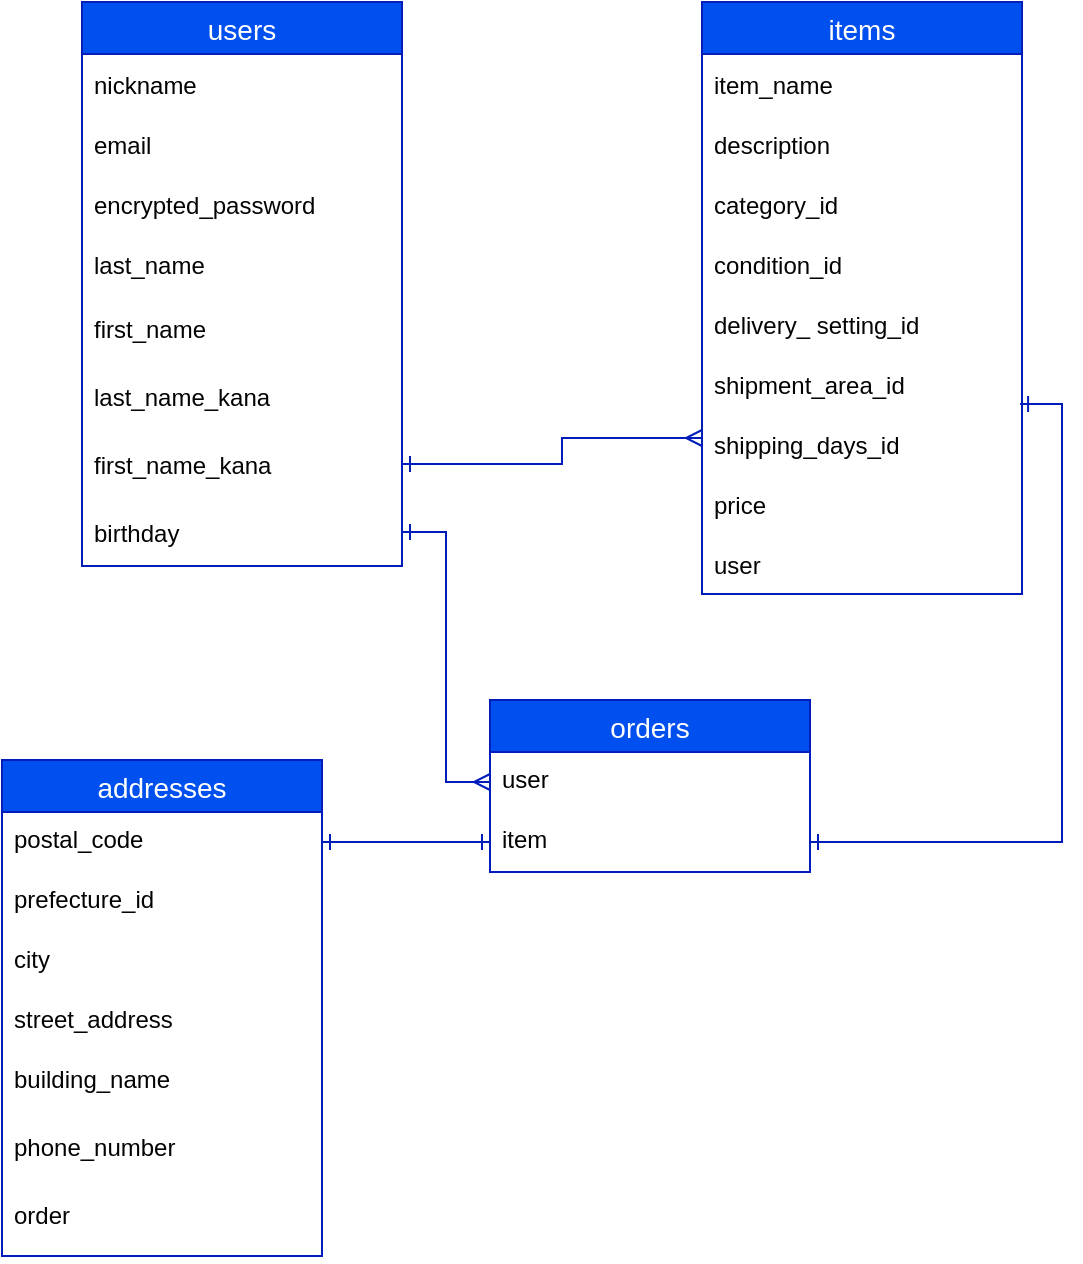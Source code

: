 <mxfile>
    <diagram id="Mr8RqIJVCucgkWKj3JLU" name="ページ1">
        <mxGraphModel dx="712" dy="497" grid="1" gridSize="10" guides="1" tooltips="1" connect="1" arrows="1" fold="1" page="1" pageScale="1" pageWidth="827" pageHeight="1169" background="#FFFFFF" math="0" shadow="0">
            <root>
                <mxCell id="0"/>
                <mxCell id="1" parent="0"/>
                <mxCell id="2" value="items" style="swimlane;fontStyle=0;childLayout=stackLayout;horizontal=1;startSize=26;horizontalStack=0;resizeParent=1;resizeParentMax=0;resizeLast=0;collapsible=1;marginBottom=0;align=center;fontSize=14;strokeColor=#001DBC;fillColor=#0050ef;fontColor=#ffffff;" parent="1" vertex="1">
                    <mxGeometry x="440" y="51" width="160" height="296" as="geometry">
                        <mxRectangle x="120" y="40" width="50" height="26" as="alternateBounds"/>
                    </mxGeometry>
                </mxCell>
                <mxCell id="4" value="item_name" style="text;strokeColor=none;fillColor=none;spacingLeft=4;spacingRight=4;overflow=hidden;rotatable=0;points=[[0,0.5],[1,0.5]];portConstraint=eastwest;fontSize=12;fontColor=#030303;align=left;verticalAlign=middle;" parent="2" vertex="1">
                    <mxGeometry y="26" width="160" height="30" as="geometry"/>
                </mxCell>
                <mxCell id="5" value="description" style="text;strokeColor=none;fillColor=none;spacingLeft=4;spacingRight=4;overflow=hidden;rotatable=0;points=[[0,0.5],[1,0.5]];portConstraint=eastwest;fontSize=12;fontColor=#030303;align=left;verticalAlign=middle;" parent="2" vertex="1">
                    <mxGeometry y="56" width="160" height="30" as="geometry"/>
                </mxCell>
                <mxCell id="47" value="category_id" style="text;strokeColor=none;fillColor=none;spacingLeft=4;spacingRight=4;overflow=hidden;rotatable=0;points=[[0,0.5],[1,0.5]];portConstraint=eastwest;fontSize=12;fontColor=#030303;align=left;verticalAlign=middle;" parent="2" vertex="1">
                    <mxGeometry y="86" width="160" height="30" as="geometry"/>
                </mxCell>
                <mxCell id="48" value="condition_id" style="text;strokeColor=none;fillColor=none;spacingLeft=4;spacingRight=4;overflow=hidden;rotatable=0;points=[[0,0.5],[1,0.5]];portConstraint=eastwest;fontSize=12;fontColor=#030303;align=left;verticalAlign=middle;" parent="2" vertex="1">
                    <mxGeometry y="116" width="160" height="30" as="geometry"/>
                </mxCell>
                <mxCell id="67" value="delivery_ setting_id" style="text;strokeColor=none;fillColor=none;spacingLeft=4;spacingRight=4;overflow=hidden;rotatable=0;points=[[0,0.5],[1,0.5]];portConstraint=eastwest;fontSize=12;fontColor=#030303;align=left;verticalAlign=middle;" parent="2" vertex="1">
                    <mxGeometry y="146" width="160" height="30" as="geometry"/>
                </mxCell>
                <mxCell id="68" value="shipment_area_id" style="text;strokeColor=none;fillColor=none;spacingLeft=4;spacingRight=4;overflow=hidden;rotatable=0;points=[[0,0.5],[1,0.5]];portConstraint=eastwest;fontSize=12;fontColor=#030303;align=left;verticalAlign=middle;" parent="2" vertex="1">
                    <mxGeometry y="176" width="160" height="30" as="geometry"/>
                </mxCell>
                <mxCell id="69" value="shipping_days_id" style="text;strokeColor=none;fillColor=none;spacingLeft=4;spacingRight=4;overflow=hidden;rotatable=0;points=[[0,0.5],[1,0.5]];portConstraint=eastwest;fontSize=12;fontColor=#030303;align=left;verticalAlign=middle;" parent="2" vertex="1">
                    <mxGeometry y="206" width="160" height="30" as="geometry"/>
                </mxCell>
                <mxCell id="101" value="price" style="text;strokeColor=none;fillColor=none;spacingLeft=4;spacingRight=4;overflow=hidden;rotatable=0;points=[[0,0.5],[1,0.5]];portConstraint=eastwest;fontSize=12;fontColor=#030303;align=left;verticalAlign=middle;" parent="2" vertex="1">
                    <mxGeometry y="236" width="160" height="30" as="geometry"/>
                </mxCell>
                <mxCell id="117" value="user" style="text;strokeColor=none;fillColor=none;spacingLeft=4;spacingRight=4;overflow=hidden;rotatable=0;points=[[0,0.5],[1,0.5]];portConstraint=eastwest;fontSize=12;fontColor=#030303;align=left;verticalAlign=middle;" parent="2" vertex="1">
                    <mxGeometry y="266" width="160" height="30" as="geometry"/>
                </mxCell>
                <mxCell id="49" value="users" style="swimlane;fontStyle=0;childLayout=stackLayout;horizontal=1;startSize=26;horizontalStack=0;resizeParent=1;resizeParentMax=0;resizeLast=0;collapsible=1;marginBottom=0;align=center;fontSize=14;strokeColor=#001DBC;fillColor=#0050ef;fontColor=#ffffff;" parent="1" vertex="1">
                    <mxGeometry x="130" y="51" width="160" height="282" as="geometry">
                        <mxRectangle x="120" y="40" width="50" height="26" as="alternateBounds"/>
                    </mxGeometry>
                </mxCell>
                <mxCell id="50" value="nickname" style="text;strokeColor=none;spacingLeft=4;spacingRight=4;overflow=hidden;rotatable=0;points=[[0,0.5],[1,0.5]];portConstraint=eastwest;fontSize=12;fontColor=#000000;align=left;verticalAlign=middle;" parent="49" vertex="1">
                    <mxGeometry y="26" width="160" height="30" as="geometry"/>
                </mxCell>
                <mxCell id="51" value="email" style="text;strokeColor=none;fillColor=none;spacingLeft=4;spacingRight=4;overflow=hidden;rotatable=0;points=[[0,0.5],[1,0.5]];portConstraint=eastwest;fontSize=12;fontColor=#030303;align=left;verticalAlign=middle;" parent="49" vertex="1">
                    <mxGeometry y="56" width="160" height="30" as="geometry"/>
                </mxCell>
                <mxCell id="52" value="encrypted_password" style="text;strokeColor=none;fillColor=none;spacingLeft=4;spacingRight=4;overflow=hidden;rotatable=0;points=[[0,0.5],[1,0.5]];portConstraint=eastwest;fontSize=12;fontColor=#030303;align=left;verticalAlign=middle;" parent="49" vertex="1">
                    <mxGeometry y="86" width="160" height="30" as="geometry"/>
                </mxCell>
                <mxCell id="53" value="last_name" style="text;strokeColor=none;fillColor=none;spacingLeft=4;spacingRight=4;overflow=hidden;rotatable=0;points=[[0,0.5],[1,0.5]];portConstraint=eastwest;fontSize=12;fontColor=#030303;align=left;verticalAlign=middle;" parent="49" vertex="1">
                    <mxGeometry y="116" width="160" height="30" as="geometry"/>
                </mxCell>
                <mxCell id="64" value="first_name" style="text;strokeColor=none;fillColor=none;spacingLeft=4;spacingRight=4;overflow=hidden;rotatable=0;points=[[0,0.5],[1,0.5]];portConstraint=eastwest;fontSize=12;fontColor=#030303;align=left;verticalAlign=middle;" parent="49" vertex="1">
                    <mxGeometry y="146" width="160" height="34" as="geometry"/>
                </mxCell>
                <mxCell id="65" value="last_name_kana" style="text;strokeColor=none;fillColor=none;spacingLeft=4;spacingRight=4;overflow=hidden;rotatable=0;points=[[0,0.5],[1,0.5]];portConstraint=eastwest;fontSize=12;fontColor=#030303;align=left;verticalAlign=middle;" parent="49" vertex="1">
                    <mxGeometry y="180" width="160" height="34" as="geometry"/>
                </mxCell>
                <mxCell id="66" value="first_name_kana" style="text;strokeColor=none;fillColor=none;spacingLeft=4;spacingRight=4;overflow=hidden;rotatable=0;points=[[0,0.5],[1,0.5]];portConstraint=eastwest;fontSize=12;fontColor=#030303;align=left;verticalAlign=middle;" parent="49" vertex="1">
                    <mxGeometry y="214" width="160" height="34" as="geometry"/>
                </mxCell>
                <mxCell id="54" value="birthday" style="text;strokeColor=none;fillColor=none;spacingLeft=4;spacingRight=4;overflow=hidden;rotatable=0;points=[[0,0.5],[1,0.5]];portConstraint=eastwest;fontSize=12;fontColor=#030303;align=left;verticalAlign=middle;" parent="49" vertex="1">
                    <mxGeometry y="248" width="160" height="34" as="geometry"/>
                </mxCell>
                <mxCell id="70" value="orders" style="swimlane;fontStyle=0;childLayout=stackLayout;horizontal=1;startSize=26;horizontalStack=0;resizeParent=1;resizeParentMax=0;resizeLast=0;collapsible=1;marginBottom=0;align=center;fontSize=14;strokeColor=#001DBC;fillColor=#0050ef;fontColor=#ffffff;" parent="1" vertex="1">
                    <mxGeometry x="334" y="400" width="160" height="86" as="geometry">
                        <mxRectangle x="120" y="40" width="50" height="26" as="alternateBounds"/>
                    </mxGeometry>
                </mxCell>
                <mxCell id="71" value="user" style="text;strokeColor=none;spacingLeft=4;spacingRight=4;overflow=hidden;rotatable=0;points=[[0,0.5],[1,0.5]];portConstraint=eastwest;fontSize=12;fontColor=#000000;" parent="70" vertex="1">
                    <mxGeometry y="26" width="160" height="30" as="geometry"/>
                </mxCell>
                <mxCell id="72" value="item" style="text;strokeColor=none;fillColor=none;spacingLeft=4;spacingRight=4;overflow=hidden;rotatable=0;points=[[0,0.5],[1,0.5]];portConstraint=eastwest;fontSize=12;fontColor=#030303;" parent="70" vertex="1">
                    <mxGeometry y="56" width="160" height="30" as="geometry"/>
                </mxCell>
                <mxCell id="80" value="addresses" style="swimlane;fontStyle=0;childLayout=stackLayout;horizontal=1;startSize=26;horizontalStack=0;resizeParent=1;resizeParentMax=0;resizeLast=0;collapsible=1;marginBottom=0;align=center;fontSize=14;strokeColor=#001DBC;fillColor=#0050ef;fontColor=#ffffff;" parent="1" vertex="1">
                    <mxGeometry x="90" y="430" width="160" height="248" as="geometry">
                        <mxRectangle x="120" y="40" width="50" height="26" as="alternateBounds"/>
                    </mxGeometry>
                </mxCell>
                <mxCell id="81" value="postal_code" style="text;strokeColor=none;spacingLeft=4;spacingRight=4;overflow=hidden;rotatable=0;points=[[0,0.5],[1,0.5]];portConstraint=eastwest;fontSize=12;fontColor=#000000;" parent="80" vertex="1">
                    <mxGeometry y="26" width="160" height="30" as="geometry"/>
                </mxCell>
                <mxCell id="82" value="prefecture_id&#10;" style="text;strokeColor=none;fillColor=none;spacingLeft=4;spacingRight=4;overflow=hidden;rotatable=0;points=[[0,0.5],[1,0.5]];portConstraint=eastwest;fontSize=12;fontColor=#030303;" parent="80" vertex="1">
                    <mxGeometry y="56" width="160" height="30" as="geometry"/>
                </mxCell>
                <mxCell id="83" value="city" style="text;strokeColor=none;fillColor=none;spacingLeft=4;spacingRight=4;overflow=hidden;rotatable=0;points=[[0,0.5],[1,0.5]];portConstraint=eastwest;fontSize=12;fontColor=#030303;" parent="80" vertex="1">
                    <mxGeometry y="86" width="160" height="30" as="geometry"/>
                </mxCell>
                <mxCell id="84" value="street_address" style="text;strokeColor=none;fillColor=none;spacingLeft=4;spacingRight=4;overflow=hidden;rotatable=0;points=[[0,0.5],[1,0.5]];portConstraint=eastwest;fontSize=12;fontColor=#030303;" parent="80" vertex="1">
                    <mxGeometry y="116" width="160" height="30" as="geometry"/>
                </mxCell>
                <mxCell id="85" value="building_name" style="text;strokeColor=none;fillColor=none;spacingLeft=4;spacingRight=4;overflow=hidden;rotatable=0;points=[[0,0.5],[1,0.5]];portConstraint=eastwest;fontSize=12;fontColor=#030303;" parent="80" vertex="1">
                    <mxGeometry y="146" width="160" height="34" as="geometry"/>
                </mxCell>
                <mxCell id="100" value="phone_number" style="text;strokeColor=none;fillColor=none;spacingLeft=4;spacingRight=4;overflow=hidden;rotatable=0;points=[[0,0.5],[1,0.5]];portConstraint=eastwest;fontSize=12;fontColor=#030303;" parent="80" vertex="1">
                    <mxGeometry y="180" width="160" height="34" as="geometry"/>
                </mxCell>
                <mxCell id="116" value="order" style="text;strokeColor=none;fillColor=none;spacingLeft=4;spacingRight=4;overflow=hidden;rotatable=0;points=[[0,0.5],[1,0.5]];portConstraint=eastwest;fontSize=12;fontColor=#030303;" parent="80" vertex="1">
                    <mxGeometry y="214" width="160" height="34" as="geometry"/>
                </mxCell>
                <mxCell id="97" style="edgeStyle=orthogonalEdgeStyle;rounded=0;orthogonalLoop=1;jettySize=auto;html=1;fontColor=#F0F0F0;fillColor=#0050ef;strokeColor=#001DBC;startArrow=ERone;startFill=0;endArrow=ERmany;endFill=0;" parent="1" edge="1">
                    <mxGeometry relative="1" as="geometry">
                        <mxPoint x="290" y="282" as="sourcePoint"/>
                        <mxPoint x="440" y="269" as="targetPoint"/>
                        <Array as="points">
                            <mxPoint x="370" y="282"/>
                            <mxPoint x="370" y="269"/>
                        </Array>
                    </mxGeometry>
                </mxCell>
                <mxCell id="98" style="edgeStyle=orthogonalEdgeStyle;rounded=0;orthogonalLoop=1;jettySize=auto;html=1;exitX=1;exitY=0.5;exitDx=0;exitDy=0;startArrow=ERone;startFill=0;endArrow=ERmany;endFill=0;fontColor=#F0F0F0;fillColor=#0050ef;strokeColor=#001DBC;entryX=0;entryY=0.5;entryDx=0;entryDy=0;" parent="1" source="54" target="71" edge="1">
                    <mxGeometry relative="1" as="geometry">
                        <mxPoint x="334" y="470" as="targetPoint"/>
                        <Array as="points">
                            <mxPoint x="312" y="316"/>
                            <mxPoint x="312" y="441"/>
                        </Array>
                    </mxGeometry>
                </mxCell>
                <mxCell id="99" style="edgeStyle=orthogonalEdgeStyle;rounded=0;orthogonalLoop=1;jettySize=auto;html=1;exitX=1;exitY=0.5;exitDx=0;exitDy=0;startArrow=ERone;startFill=0;endArrow=ERone;endFill=0;fontColor=#F0F0F0;entryX=0.994;entryY=0.833;entryDx=0;entryDy=0;entryPerimeter=0;fillColor=#0050ef;strokeColor=#001DBC;" parent="1" source="72" target="68" edge="1">
                    <mxGeometry relative="1" as="geometry">
                        <mxPoint x="610" y="280" as="targetPoint"/>
                    </mxGeometry>
                </mxCell>
                <mxCell id="115" style="edgeStyle=orthogonalEdgeStyle;rounded=0;orthogonalLoop=1;jettySize=auto;html=1;exitX=1;exitY=0.5;exitDx=0;exitDy=0;entryX=0;entryY=0.5;entryDx=0;entryDy=0;fillColor=#0050ef;strokeColor=#001DBC;startArrow=ERone;startFill=0;endArrow=ERone;endFill=0;" parent="1" source="81" target="72" edge="1">
                    <mxGeometry relative="1" as="geometry"/>
                </mxCell>
            </root>
        </mxGraphModel>
    </diagram>
</mxfile>